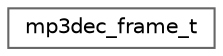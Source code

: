 digraph "Graphical Class Hierarchy"
{
 // LATEX_PDF_SIZE
  bgcolor="transparent";
  edge [fontname=Helvetica,fontsize=10,labelfontname=Helvetica,labelfontsize=10];
  node [fontname=Helvetica,fontsize=10,shape=box,height=0.2,width=0.4];
  rankdir="LR";
  Node0 [id="Node000000",label="mp3dec_frame_t",height=0.2,width=0.4,color="grey40", fillcolor="white", style="filled",URL="$structmp3dec__frame__t.html",tooltip=" "];
}
